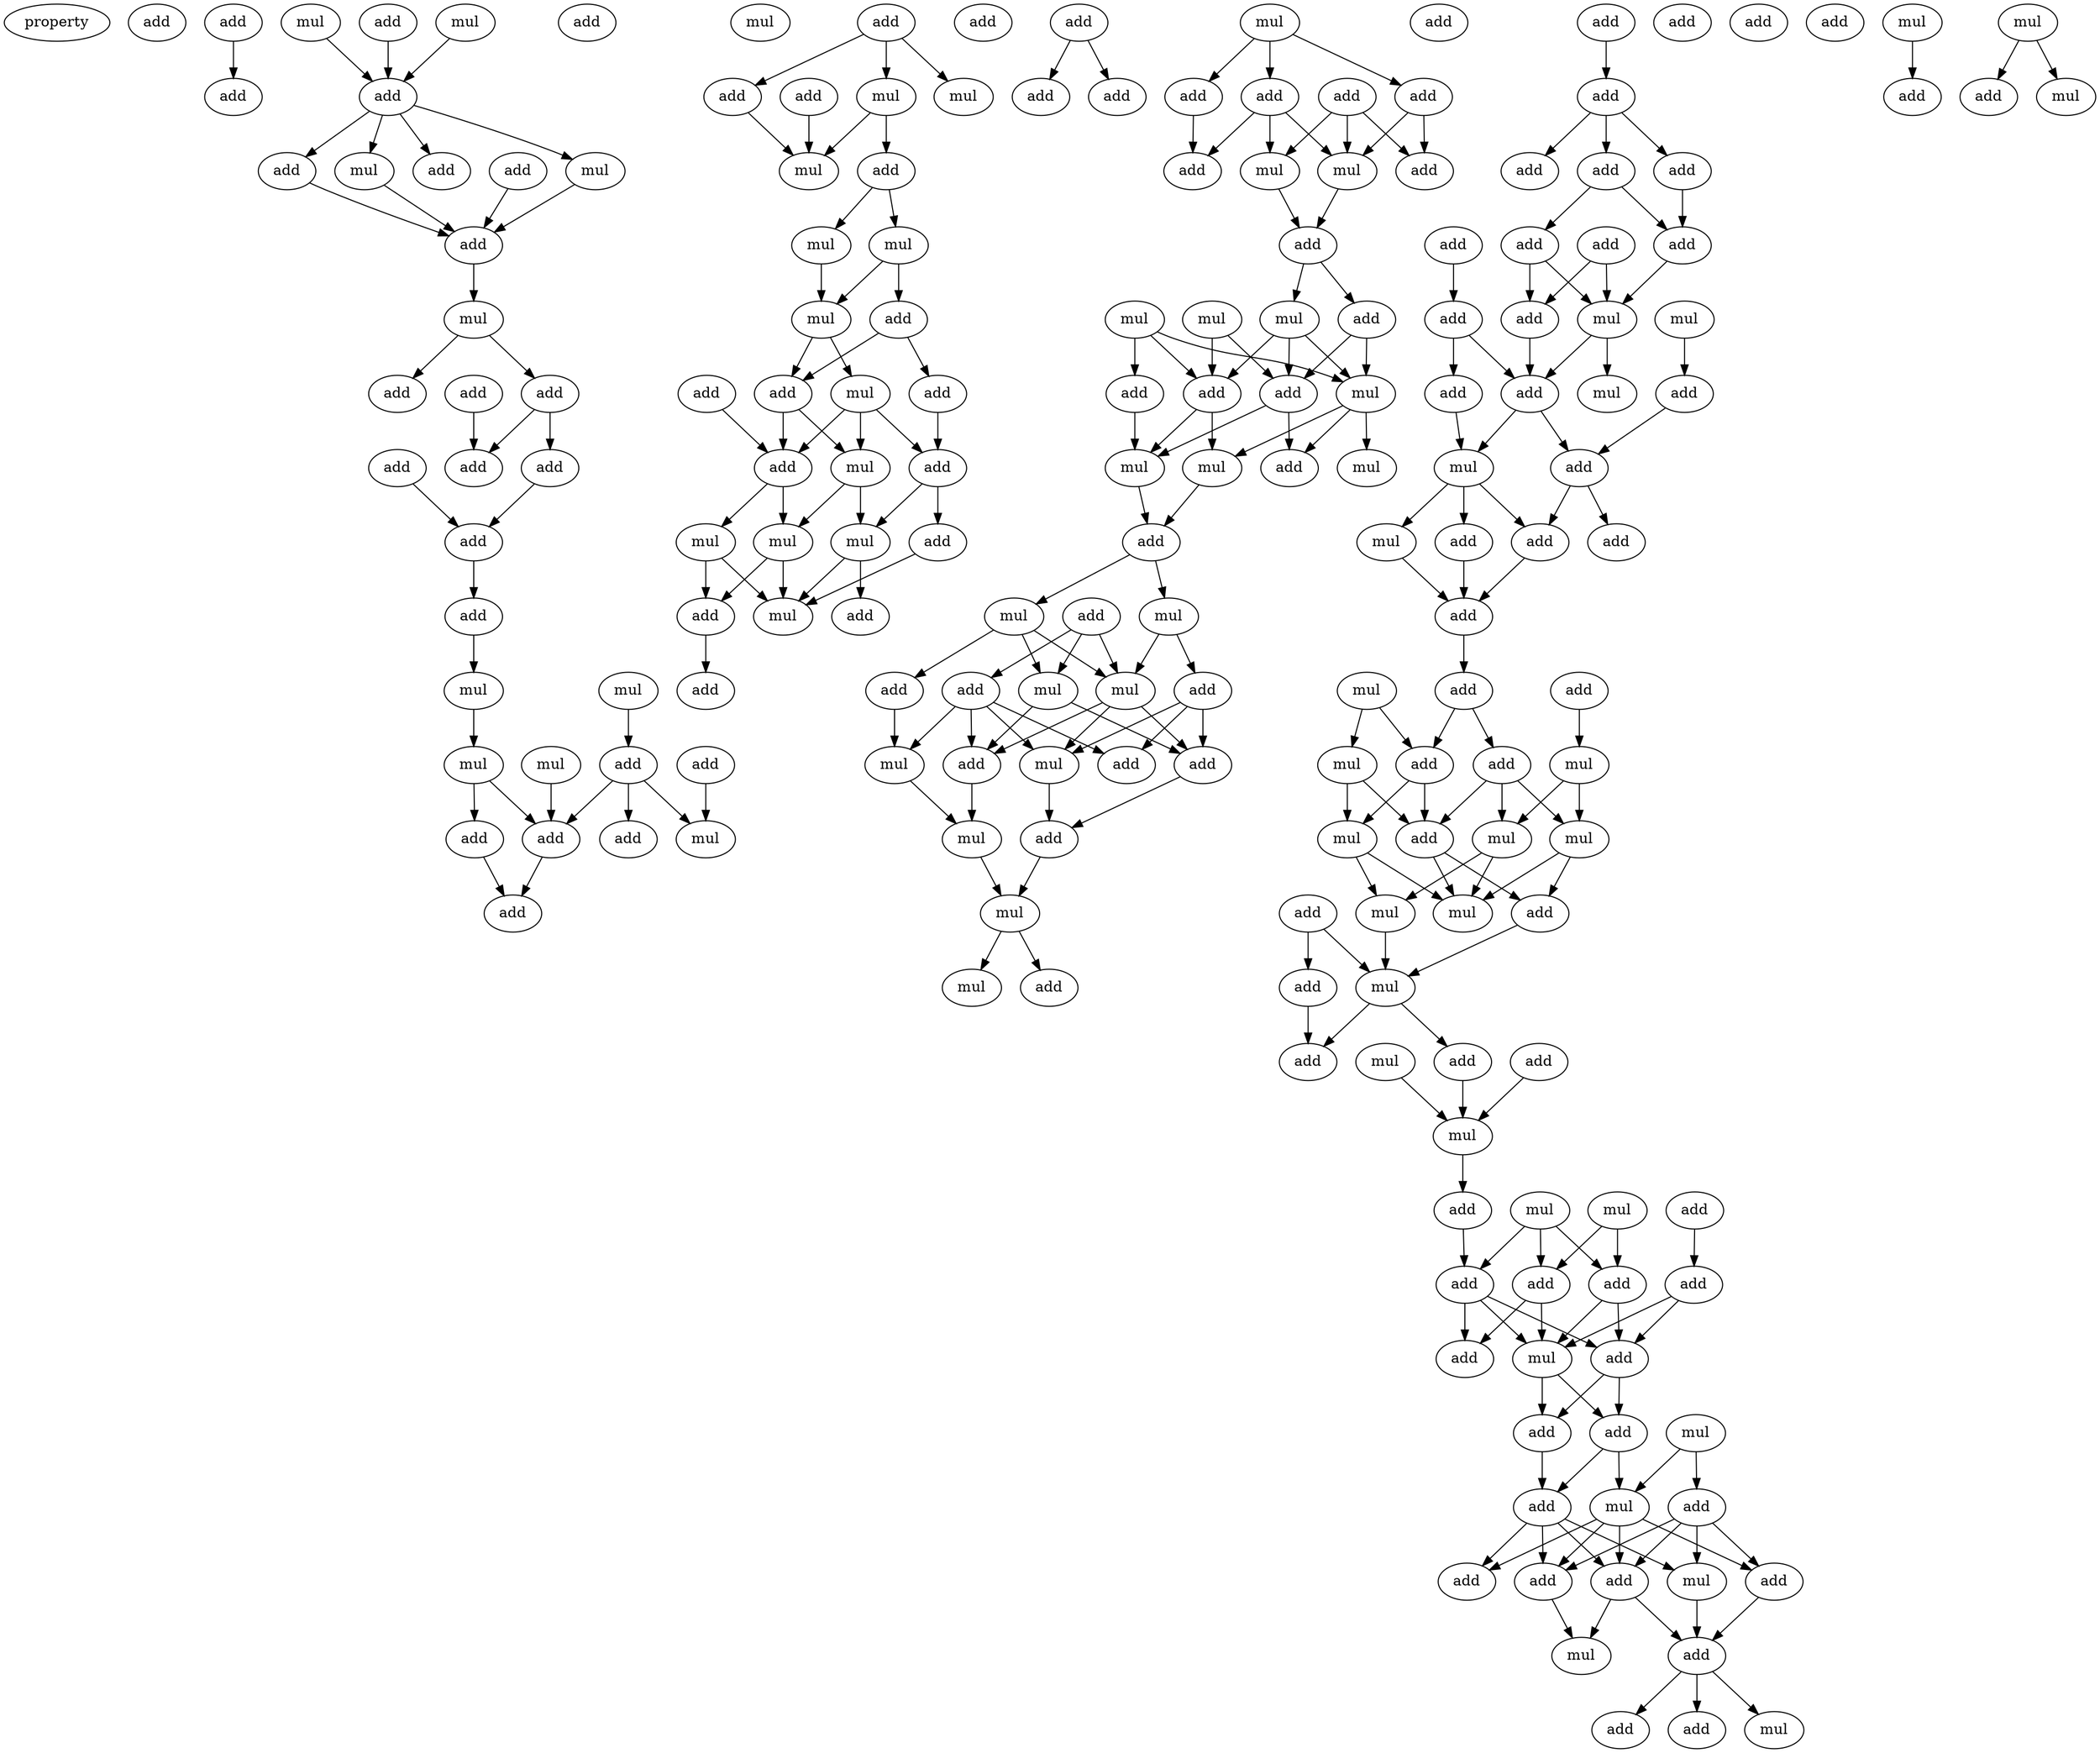 digraph {
    node [fontcolor=black]
    property [mul=2,lf=1.6]
    0 [ label = add ];
    1 [ label = add ];
    2 [ label = add ];
    3 [ label = mul ];
    4 [ label = add ];
    5 [ label = mul ];
    6 [ label = add ];
    7 [ label = add ];
    8 [ label = add ];
    9 [ label = mul ];
    10 [ label = mul ];
    11 [ label = add ];
    12 [ label = add ];
    13 [ label = add ];
    14 [ label = mul ];
    15 [ label = add ];
    16 [ label = add ];
    17 [ label = add ];
    18 [ label = add ];
    19 [ label = add ];
    20 [ label = add ];
    21 [ label = add ];
    22 [ label = add ];
    23 [ label = mul ];
    24 [ label = mul ];
    25 [ label = add ];
    26 [ label = mul ];
    27 [ label = mul ];
    28 [ label = add ];
    29 [ label = mul ];
    30 [ label = add ];
    31 [ label = add ];
    32 [ label = add ];
    33 [ label = add ];
    34 [ label = mul ];
    35 [ label = add ];
    36 [ label = mul ];
    37 [ label = add ];
    38 [ label = mul ];
    39 [ label = add ];
    40 [ label = add ];
    41 [ label = add ];
    42 [ label = mul ];
    43 [ label = mul ];
    44 [ label = mul ];
    45 [ label = mul ];
    46 [ label = add ];
    47 [ label = add ];
    48 [ label = mul ];
    49 [ label = add ];
    50 [ label = add ];
    51 [ label = add ];
    52 [ label = mul ];
    53 [ label = add ];
    54 [ label = add ];
    55 [ label = mul ];
    56 [ label = mul ];
    57 [ label = mul ];
    58 [ label = mul ];
    59 [ label = add ];
    60 [ label = add ];
    61 [ label = add ];
    62 [ label = add ];
    63 [ label = add ];
    64 [ label = add ];
    65 [ label = mul ];
    66 [ label = add ];
    67 [ label = add ];
    68 [ label = add ];
    69 [ label = add ];
    70 [ label = add ];
    71 [ label = add ];
    72 [ label = mul ];
    73 [ label = mul ];
    74 [ label = add ];
    75 [ label = mul ];
    76 [ label = add ];
    77 [ label = mul ];
    78 [ label = mul ];
    79 [ label = add ];
    80 [ label = mul ];
    81 [ label = add ];
    82 [ label = add ];
    83 [ label = mul ];
    84 [ label = add ];
    85 [ label = mul ];
    86 [ label = mul ];
    87 [ label = add ];
    88 [ label = add ];
    89 [ label = add ];
    90 [ label = mul ];
    91 [ label = mul ];
    92 [ label = add ];
    93 [ label = mul ];
    94 [ label = mul ];
    95 [ label = add ];
    96 [ label = add ];
    97 [ label = mul ];
    98 [ label = add ];
    99 [ label = add ];
    100 [ label = add ];
    101 [ label = mul ];
    102 [ label = add ];
    103 [ label = mul ];
    104 [ label = mul ];
    105 [ label = add ];
    106 [ label = mul ];
    107 [ label = add ];
    108 [ label = add ];
    109 [ label = add ];
    110 [ label = add ];
    111 [ label = add ];
    112 [ label = add ];
    113 [ label = add ];
    114 [ label = add ];
    115 [ label = add ];
    116 [ label = add ];
    117 [ label = add ];
    118 [ label = mul ];
    119 [ label = add ];
    120 [ label = mul ];
    121 [ label = add ];
    122 [ label = add ];
    123 [ label = add ];
    124 [ label = mul ];
    125 [ label = mul ];
    126 [ label = add ];
    127 [ label = add ];
    128 [ label = add ];
    129 [ label = mul ];
    130 [ label = add ];
    131 [ label = add ];
    132 [ label = mul ];
    133 [ label = add ];
    134 [ label = add ];
    135 [ label = add ];
    136 [ label = mul ];
    137 [ label = mul ];
    138 [ label = add ];
    139 [ label = add ];
    140 [ label = add ];
    141 [ label = mul ];
    142 [ label = mul ];
    143 [ label = mul ];
    144 [ label = mul ];
    145 [ label = mul ];
    146 [ label = add ];
    147 [ label = add ];
    148 [ label = add ];
    149 [ label = mul ];
    150 [ label = mul ];
    151 [ label = add ];
    152 [ label = add ];
    153 [ label = add ];
    154 [ label = add ];
    155 [ label = mul ];
    156 [ label = add ];
    157 [ label = mul ];
    158 [ label = mul ];
    159 [ label = add ];
    160 [ label = add ];
    161 [ label = add ];
    162 [ label = add ];
    163 [ label = add ];
    164 [ label = mul ];
    165 [ label = add ];
    166 [ label = add ];
    167 [ label = add ];
    168 [ label = add ];
    169 [ label = mul ];
    170 [ label = mul ];
    171 [ label = add ];
    172 [ label = add ];
    173 [ label = add ];
    174 [ label = mul ];
    175 [ label = add ];
    176 [ label = add ];
    177 [ label = add ];
    178 [ label = add ];
    179 [ label = mul ];
    180 [ label = add ];
    181 [ label = add ];
    182 [ label = mul ];
    183 [ label = mul ];
    184 [ label = mul ];
    185 [ label = add ];
    186 [ label = add ];
    187 [ label = mul ];
    1 -> 2 [ name = 0 ];
    3 -> 7 [ name = 1 ];
    4 -> 7 [ name = 2 ];
    5 -> 7 [ name = 3 ];
    7 -> 9 [ name = 4 ];
    7 -> 10 [ name = 5 ];
    7 -> 11 [ name = 6 ];
    7 -> 12 [ name = 7 ];
    8 -> 13 [ name = 8 ];
    9 -> 13 [ name = 9 ];
    10 -> 13 [ name = 10 ];
    11 -> 13 [ name = 11 ];
    13 -> 14 [ name = 12 ];
    14 -> 15 [ name = 13 ];
    14 -> 17 [ name = 14 ];
    15 -> 18 [ name = 15 ];
    15 -> 20 [ name = 16 ];
    16 -> 18 [ name = 17 ];
    19 -> 21 [ name = 18 ];
    20 -> 21 [ name = 19 ];
    21 -> 22 [ name = 20 ];
    22 -> 24 [ name = 21 ];
    23 -> 25 [ name = 22 ];
    24 -> 27 [ name = 23 ];
    25 -> 29 [ name = 24 ];
    25 -> 31 [ name = 25 ];
    25 -> 32 [ name = 26 ];
    26 -> 31 [ name = 27 ];
    27 -> 30 [ name = 28 ];
    27 -> 31 [ name = 29 ];
    28 -> 29 [ name = 30 ];
    30 -> 33 [ name = 31 ];
    31 -> 33 [ name = 32 ];
    35 -> 36 [ name = 33 ];
    35 -> 38 [ name = 34 ];
    35 -> 40 [ name = 35 ];
    36 -> 41 [ name = 36 ];
    36 -> 42 [ name = 37 ];
    37 -> 42 [ name = 38 ];
    40 -> 42 [ name = 39 ];
    41 -> 43 [ name = 40 ];
    41 -> 44 [ name = 41 ];
    43 -> 45 [ name = 42 ];
    43 -> 46 [ name = 43 ];
    44 -> 45 [ name = 44 ];
    45 -> 47 [ name = 45 ];
    45 -> 48 [ name = 46 ];
    46 -> 47 [ name = 47 ];
    46 -> 50 [ name = 48 ];
    47 -> 51 [ name = 49 ];
    47 -> 52 [ name = 50 ];
    48 -> 51 [ name = 51 ];
    48 -> 52 [ name = 52 ];
    48 -> 53 [ name = 53 ];
    49 -> 51 [ name = 54 ];
    50 -> 53 [ name = 55 ];
    51 -> 55 [ name = 56 ];
    51 -> 56 [ name = 57 ];
    52 -> 55 [ name = 58 ];
    52 -> 57 [ name = 59 ];
    53 -> 54 [ name = 60 ];
    53 -> 57 [ name = 61 ];
    54 -> 58 [ name = 62 ];
    55 -> 58 [ name = 63 ];
    55 -> 60 [ name = 64 ];
    56 -> 58 [ name = 65 ];
    56 -> 60 [ name = 66 ];
    57 -> 58 [ name = 67 ];
    57 -> 59 [ name = 68 ];
    60 -> 61 [ name = 69 ];
    62 -> 63 [ name = 70 ];
    62 -> 64 [ name = 71 ];
    65 -> 66 [ name = 72 ];
    65 -> 68 [ name = 73 ];
    65 -> 69 [ name = 74 ];
    66 -> 70 [ name = 75 ];
    66 -> 72 [ name = 76 ];
    66 -> 73 [ name = 77 ];
    67 -> 71 [ name = 78 ];
    67 -> 72 [ name = 79 ];
    67 -> 73 [ name = 80 ];
    68 -> 70 [ name = 81 ];
    69 -> 71 [ name = 82 ];
    69 -> 72 [ name = 83 ];
    72 -> 74 [ name = 84 ];
    73 -> 74 [ name = 85 ];
    74 -> 76 [ name = 86 ];
    74 -> 78 [ name = 87 ];
    75 -> 79 [ name = 88 ];
    75 -> 80 [ name = 89 ];
    75 -> 82 [ name = 90 ];
    76 -> 80 [ name = 91 ];
    76 -> 81 [ name = 92 ];
    77 -> 79 [ name = 93 ];
    77 -> 81 [ name = 94 ];
    78 -> 79 [ name = 95 ];
    78 -> 80 [ name = 96 ];
    78 -> 81 [ name = 97 ];
    79 -> 83 [ name = 98 ];
    79 -> 86 [ name = 99 ];
    80 -> 83 [ name = 100 ];
    80 -> 84 [ name = 101 ];
    80 -> 85 [ name = 102 ];
    81 -> 84 [ name = 103 ];
    81 -> 86 [ name = 104 ];
    82 -> 86 [ name = 105 ];
    83 -> 87 [ name = 106 ];
    86 -> 87 [ name = 107 ];
    87 -> 90 [ name = 108 ];
    87 -> 91 [ name = 109 ];
    88 -> 92 [ name = 110 ];
    88 -> 93 [ name = 111 ];
    88 -> 94 [ name = 112 ];
    90 -> 93 [ name = 113 ];
    90 -> 94 [ name = 114 ];
    90 -> 95 [ name = 115 ];
    91 -> 93 [ name = 116 ];
    91 -> 96 [ name = 117 ];
    92 -> 97 [ name = 118 ];
    92 -> 98 [ name = 119 ];
    92 -> 100 [ name = 120 ];
    92 -> 101 [ name = 121 ];
    93 -> 97 [ name = 122 ];
    93 -> 98 [ name = 123 ];
    93 -> 99 [ name = 124 ];
    94 -> 98 [ name = 125 ];
    94 -> 99 [ name = 126 ];
    95 -> 101 [ name = 127 ];
    96 -> 97 [ name = 128 ];
    96 -> 99 [ name = 129 ];
    96 -> 100 [ name = 130 ];
    97 -> 102 [ name = 131 ];
    98 -> 103 [ name = 132 ];
    99 -> 102 [ name = 133 ];
    101 -> 103 [ name = 134 ];
    102 -> 104 [ name = 135 ];
    103 -> 104 [ name = 136 ];
    104 -> 106 [ name = 137 ];
    104 -> 107 [ name = 138 ];
    105 -> 108 [ name = 139 ];
    108 -> 109 [ name = 140 ];
    108 -> 110 [ name = 141 ];
    108 -> 111 [ name = 142 ];
    110 -> 114 [ name = 143 ];
    110 -> 115 [ name = 144 ];
    111 -> 115 [ name = 145 ];
    113 -> 117 [ name = 146 ];
    114 -> 118 [ name = 147 ];
    114 -> 119 [ name = 148 ];
    115 -> 118 [ name = 149 ];
    116 -> 118 [ name = 150 ];
    116 -> 119 [ name = 151 ];
    117 -> 121 [ name = 152 ];
    117 -> 122 [ name = 153 ];
    118 -> 122 [ name = 154 ];
    118 -> 124 [ name = 155 ];
    119 -> 122 [ name = 156 ];
    120 -> 123 [ name = 157 ];
    121 -> 125 [ name = 158 ];
    122 -> 125 [ name = 159 ];
    122 -> 126 [ name = 160 ];
    123 -> 126 [ name = 161 ];
    125 -> 128 [ name = 162 ];
    125 -> 129 [ name = 163 ];
    125 -> 130 [ name = 164 ];
    126 -> 127 [ name = 165 ];
    126 -> 130 [ name = 166 ];
    128 -> 131 [ name = 167 ];
    129 -> 131 [ name = 168 ];
    130 -> 131 [ name = 169 ];
    131 -> 135 [ name = 170 ];
    132 -> 136 [ name = 171 ];
    132 -> 139 [ name = 172 ];
    134 -> 137 [ name = 173 ];
    135 -> 138 [ name = 174 ];
    135 -> 139 [ name = 175 ];
    136 -> 140 [ name = 176 ];
    136 -> 143 [ name = 177 ];
    137 -> 141 [ name = 178 ];
    137 -> 142 [ name = 179 ];
    138 -> 140 [ name = 180 ];
    138 -> 141 [ name = 181 ];
    138 -> 142 [ name = 182 ];
    139 -> 140 [ name = 183 ];
    139 -> 143 [ name = 184 ];
    140 -> 144 [ name = 185 ];
    140 -> 146 [ name = 186 ];
    141 -> 144 [ name = 187 ];
    141 -> 146 [ name = 188 ];
    142 -> 144 [ name = 189 ];
    142 -> 145 [ name = 190 ];
    143 -> 144 [ name = 191 ];
    143 -> 145 [ name = 192 ];
    145 -> 149 [ name = 193 ];
    146 -> 149 [ name = 194 ];
    147 -> 148 [ name = 195 ];
    147 -> 149 [ name = 196 ];
    148 -> 151 [ name = 197 ];
    149 -> 151 [ name = 198 ];
    149 -> 152 [ name = 199 ];
    150 -> 155 [ name = 200 ];
    152 -> 155 [ name = 201 ];
    153 -> 155 [ name = 202 ];
    155 -> 156 [ name = 203 ];
    156 -> 162 [ name = 204 ];
    157 -> 160 [ name = 205 ];
    157 -> 161 [ name = 206 ];
    158 -> 160 [ name = 207 ];
    158 -> 161 [ name = 208 ];
    158 -> 162 [ name = 209 ];
    159 -> 163 [ name = 210 ];
    160 -> 164 [ name = 211 ];
    160 -> 166 [ name = 212 ];
    161 -> 164 [ name = 213 ];
    161 -> 165 [ name = 214 ];
    162 -> 164 [ name = 215 ];
    162 -> 165 [ name = 216 ];
    162 -> 166 [ name = 217 ];
    163 -> 164 [ name = 218 ];
    163 -> 165 [ name = 219 ];
    164 -> 167 [ name = 220 ];
    164 -> 168 [ name = 221 ];
    165 -> 167 [ name = 222 ];
    165 -> 168 [ name = 223 ];
    167 -> 171 [ name = 224 ];
    168 -> 170 [ name = 225 ];
    168 -> 171 [ name = 226 ];
    169 -> 170 [ name = 227 ];
    169 -> 172 [ name = 228 ];
    170 -> 173 [ name = 229 ];
    170 -> 175 [ name = 230 ];
    170 -> 176 [ name = 231 ];
    170 -> 177 [ name = 232 ];
    171 -> 173 [ name = 233 ];
    171 -> 174 [ name = 234 ];
    171 -> 176 [ name = 235 ];
    171 -> 177 [ name = 236 ];
    172 -> 173 [ name = 237 ];
    172 -> 174 [ name = 238 ];
    172 -> 175 [ name = 239 ];
    172 -> 176 [ name = 240 ];
    173 -> 178 [ name = 241 ];
    173 -> 179 [ name = 242 ];
    174 -> 178 [ name = 243 ];
    175 -> 178 [ name = 244 ];
    176 -> 179 [ name = 245 ];
    178 -> 180 [ name = 246 ];
    178 -> 181 [ name = 247 ];
    178 -> 182 [ name = 248 ];
    183 -> 185 [ name = 249 ];
    184 -> 186 [ name = 250 ];
    184 -> 187 [ name = 251 ];
}
